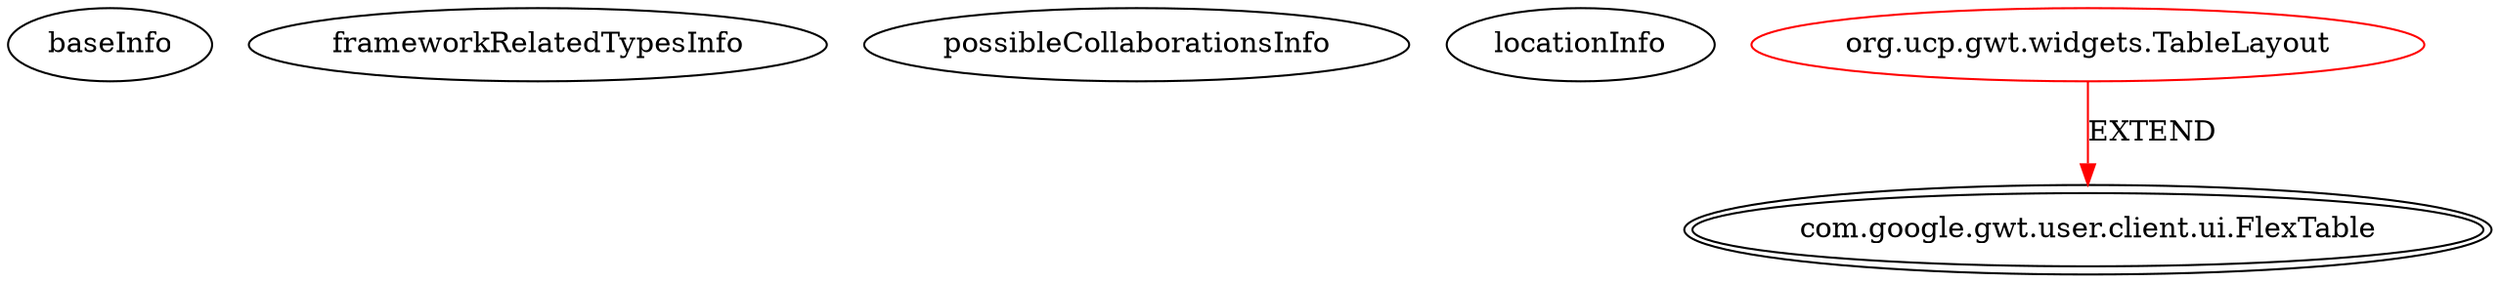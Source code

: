 digraph {
baseInfo[graphId=2992,category="extension_graph",isAnonymous=false,possibleRelation=false]
frameworkRelatedTypesInfo[0="com.google.gwt.user.client.ui.FlexTable"]
possibleCollaborationsInfo[]
locationInfo[projectName="hmiguellima-ugat",filePath="/hmiguellima-ugat/ugat-master/src/org/ucp/gwt/widgets/TableLayout.java",contextSignature="TableLayout",graphId="2992"]
0[label="org.ucp.gwt.widgets.TableLayout",vertexType="ROOT_CLIENT_CLASS_DECLARATION",isFrameworkType=false,color=red]
1[label="com.google.gwt.user.client.ui.FlexTable",vertexType="FRAMEWORK_CLASS_TYPE",isFrameworkType=true,peripheries=2]
0->1[label="EXTEND",color=red]
}

